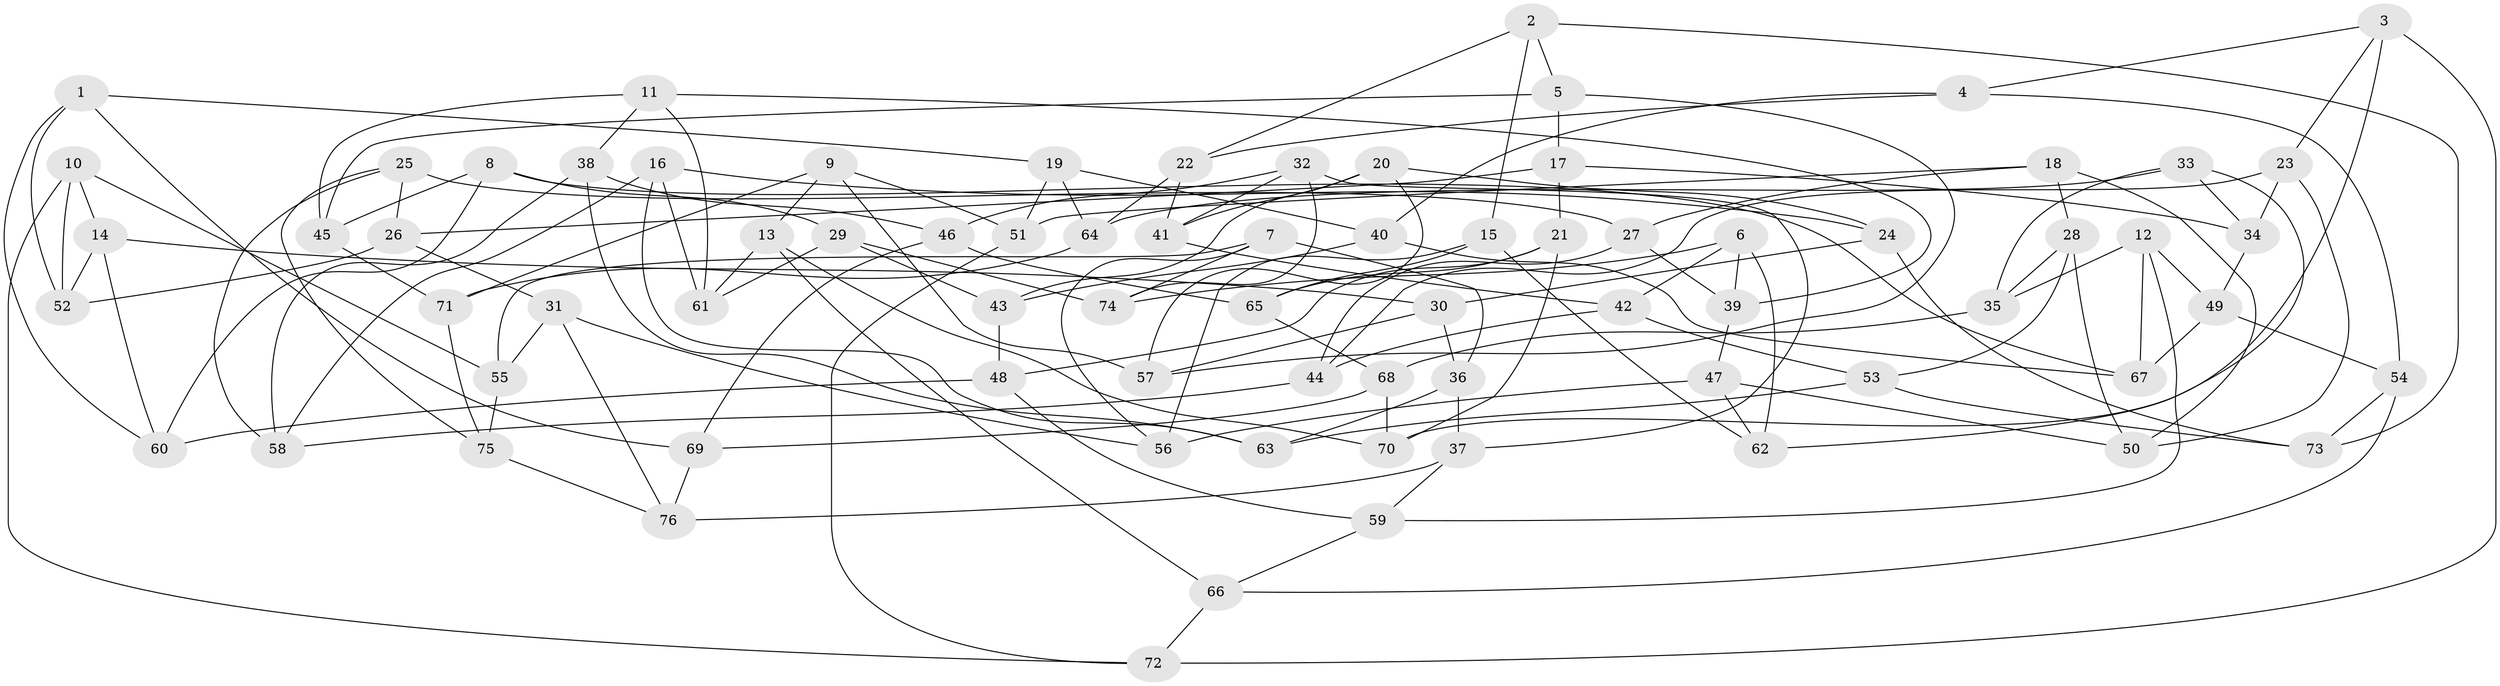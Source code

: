 // Generated by graph-tools (version 1.1) at 2025/50/03/09/25 03:50:55]
// undirected, 76 vertices, 152 edges
graph export_dot {
graph [start="1"]
  node [color=gray90,style=filled];
  1;
  2;
  3;
  4;
  5;
  6;
  7;
  8;
  9;
  10;
  11;
  12;
  13;
  14;
  15;
  16;
  17;
  18;
  19;
  20;
  21;
  22;
  23;
  24;
  25;
  26;
  27;
  28;
  29;
  30;
  31;
  32;
  33;
  34;
  35;
  36;
  37;
  38;
  39;
  40;
  41;
  42;
  43;
  44;
  45;
  46;
  47;
  48;
  49;
  50;
  51;
  52;
  53;
  54;
  55;
  56;
  57;
  58;
  59;
  60;
  61;
  62;
  63;
  64;
  65;
  66;
  67;
  68;
  69;
  70;
  71;
  72;
  73;
  74;
  75;
  76;
  1 -- 60;
  1 -- 52;
  1 -- 69;
  1 -- 19;
  2 -- 73;
  2 -- 22;
  2 -- 15;
  2 -- 5;
  3 -- 23;
  3 -- 72;
  3 -- 4;
  3 -- 70;
  4 -- 54;
  4 -- 40;
  4 -- 22;
  5 -- 17;
  5 -- 57;
  5 -- 45;
  6 -- 42;
  6 -- 62;
  6 -- 74;
  6 -- 39;
  7 -- 55;
  7 -- 56;
  7 -- 74;
  7 -- 36;
  8 -- 45;
  8 -- 67;
  8 -- 60;
  8 -- 29;
  9 -- 13;
  9 -- 51;
  9 -- 71;
  9 -- 57;
  10 -- 52;
  10 -- 14;
  10 -- 55;
  10 -- 72;
  11 -- 61;
  11 -- 38;
  11 -- 39;
  11 -- 45;
  12 -- 59;
  12 -- 67;
  12 -- 35;
  12 -- 49;
  13 -- 70;
  13 -- 66;
  13 -- 61;
  14 -- 52;
  14 -- 60;
  14 -- 30;
  15 -- 65;
  15 -- 62;
  15 -- 56;
  16 -- 63;
  16 -- 61;
  16 -- 24;
  16 -- 58;
  17 -- 26;
  17 -- 21;
  17 -- 34;
  18 -- 27;
  18 -- 51;
  18 -- 50;
  18 -- 28;
  19 -- 51;
  19 -- 40;
  19 -- 64;
  20 -- 24;
  20 -- 57;
  20 -- 43;
  20 -- 41;
  21 -- 70;
  21 -- 65;
  21 -- 48;
  22 -- 41;
  22 -- 64;
  23 -- 34;
  23 -- 44;
  23 -- 50;
  24 -- 30;
  24 -- 73;
  25 -- 27;
  25 -- 75;
  25 -- 58;
  25 -- 26;
  26 -- 52;
  26 -- 31;
  27 -- 44;
  27 -- 39;
  28 -- 35;
  28 -- 50;
  28 -- 53;
  29 -- 74;
  29 -- 43;
  29 -- 61;
  30 -- 57;
  30 -- 36;
  31 -- 56;
  31 -- 55;
  31 -- 76;
  32 -- 37;
  32 -- 46;
  32 -- 41;
  32 -- 74;
  33 -- 64;
  33 -- 62;
  33 -- 35;
  33 -- 34;
  34 -- 49;
  35 -- 68;
  36 -- 37;
  36 -- 63;
  37 -- 59;
  37 -- 76;
  38 -- 58;
  38 -- 63;
  38 -- 46;
  39 -- 47;
  40 -- 67;
  40 -- 43;
  41 -- 42;
  42 -- 44;
  42 -- 53;
  43 -- 48;
  44 -- 58;
  45 -- 71;
  46 -- 69;
  46 -- 65;
  47 -- 56;
  47 -- 62;
  47 -- 50;
  48 -- 60;
  48 -- 59;
  49 -- 54;
  49 -- 67;
  51 -- 72;
  53 -- 73;
  53 -- 63;
  54 -- 73;
  54 -- 66;
  55 -- 75;
  59 -- 66;
  64 -- 71;
  65 -- 68;
  66 -- 72;
  68 -- 70;
  68 -- 69;
  69 -- 76;
  71 -- 75;
  75 -- 76;
}
